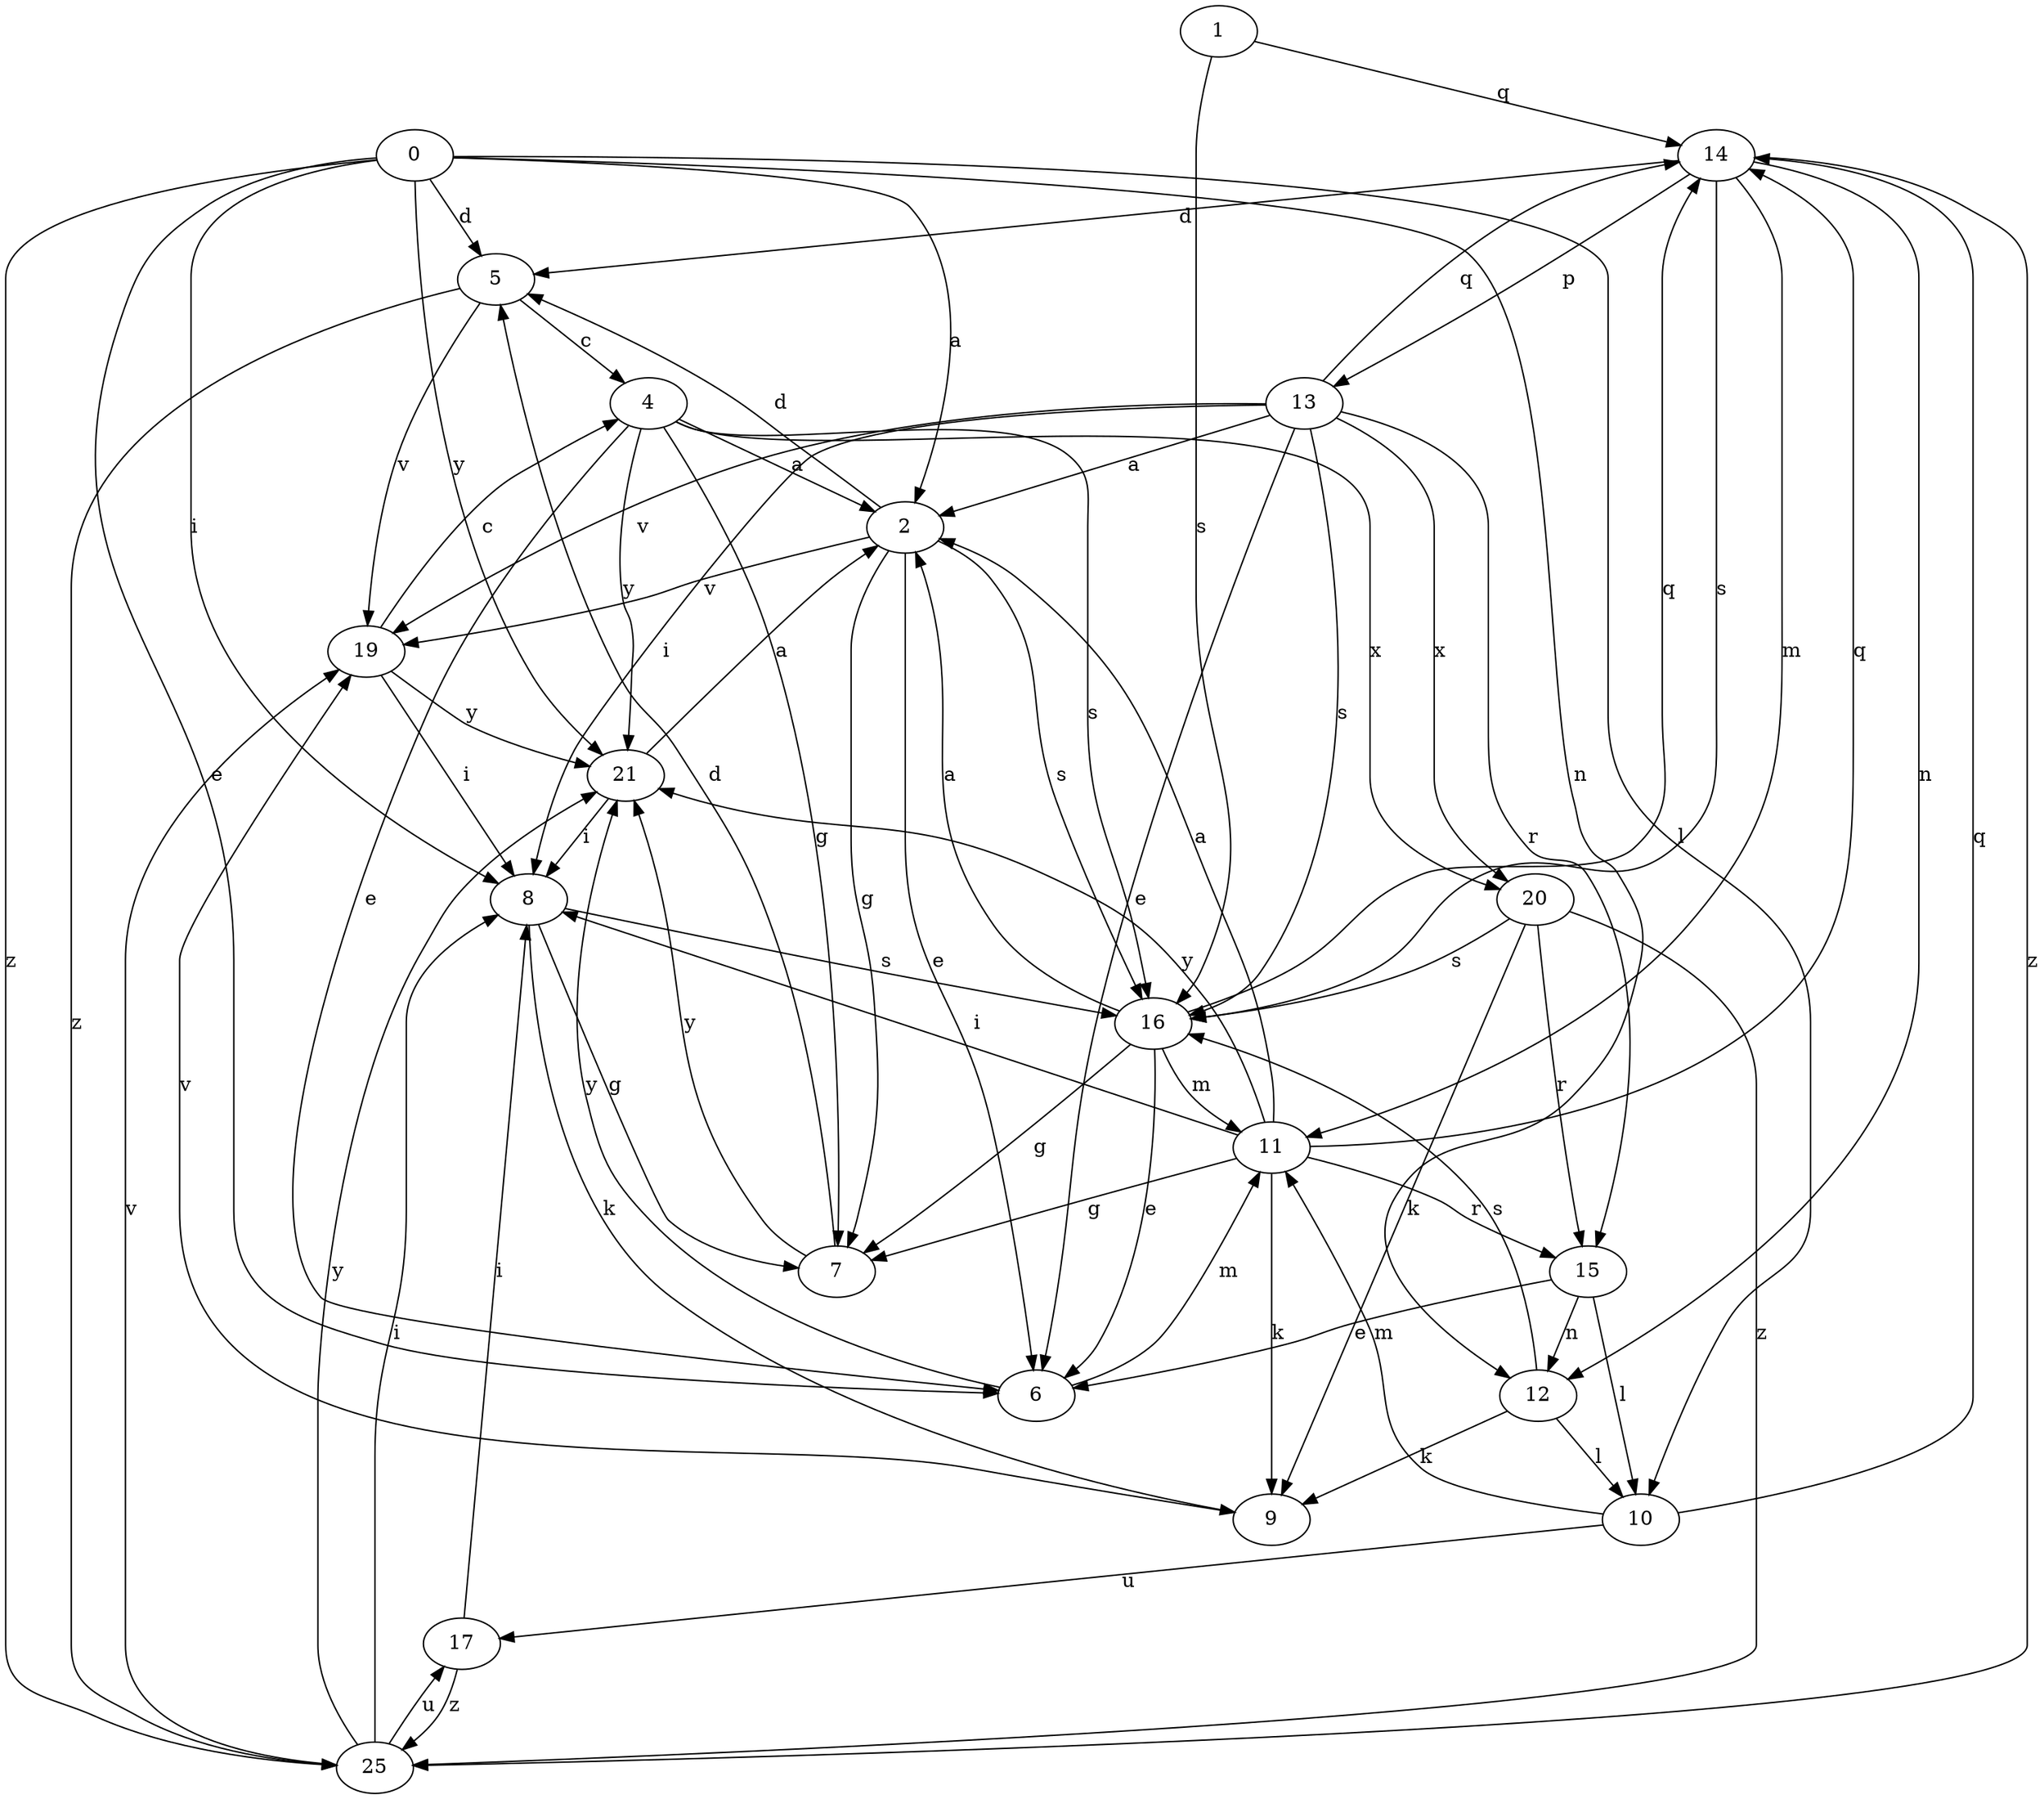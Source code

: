 strict digraph  {
1;
2;
0;
4;
5;
6;
7;
8;
9;
10;
11;
12;
13;
14;
15;
16;
17;
19;
20;
21;
25;
1 -> 14  [label=q];
1 -> 16  [label=s];
2 -> 5  [label=d];
2 -> 6  [label=e];
2 -> 7  [label=g];
2 -> 16  [label=s];
2 -> 19  [label=v];
0 -> 2  [label=a];
0 -> 5  [label=d];
0 -> 6  [label=e];
0 -> 8  [label=i];
0 -> 10  [label=l];
0 -> 12  [label=n];
0 -> 21  [label=y];
0 -> 25  [label=z];
4 -> 2  [label=a];
4 -> 6  [label=e];
4 -> 7  [label=g];
4 -> 16  [label=s];
4 -> 20  [label=x];
4 -> 21  [label=y];
5 -> 4  [label=c];
5 -> 19  [label=v];
5 -> 25  [label=z];
6 -> 11  [label=m];
6 -> 21  [label=y];
7 -> 5  [label=d];
7 -> 21  [label=y];
8 -> 7  [label=g];
8 -> 9  [label=k];
8 -> 16  [label=s];
9 -> 19  [label=v];
10 -> 11  [label=m];
10 -> 14  [label=q];
10 -> 17  [label=u];
11 -> 2  [label=a];
11 -> 7  [label=g];
11 -> 8  [label=i];
11 -> 9  [label=k];
11 -> 14  [label=q];
11 -> 15  [label=r];
11 -> 21  [label=y];
12 -> 9  [label=k];
12 -> 10  [label=l];
12 -> 16  [label=s];
13 -> 2  [label=a];
13 -> 6  [label=e];
13 -> 8  [label=i];
13 -> 14  [label=q];
13 -> 15  [label=r];
13 -> 16  [label=s];
13 -> 19  [label=v];
13 -> 20  [label=x];
14 -> 5  [label=d];
14 -> 11  [label=m];
14 -> 12  [label=n];
14 -> 13  [label=p];
14 -> 16  [label=s];
14 -> 25  [label=z];
15 -> 6  [label=e];
15 -> 10  [label=l];
15 -> 12  [label=n];
16 -> 2  [label=a];
16 -> 6  [label=e];
16 -> 7  [label=g];
16 -> 11  [label=m];
16 -> 14  [label=q];
17 -> 8  [label=i];
17 -> 25  [label=z];
19 -> 4  [label=c];
19 -> 8  [label=i];
19 -> 21  [label=y];
20 -> 9  [label=k];
20 -> 15  [label=r];
20 -> 16  [label=s];
20 -> 25  [label=z];
21 -> 2  [label=a];
21 -> 8  [label=i];
25 -> 8  [label=i];
25 -> 17  [label=u];
25 -> 19  [label=v];
25 -> 21  [label=y];
}
